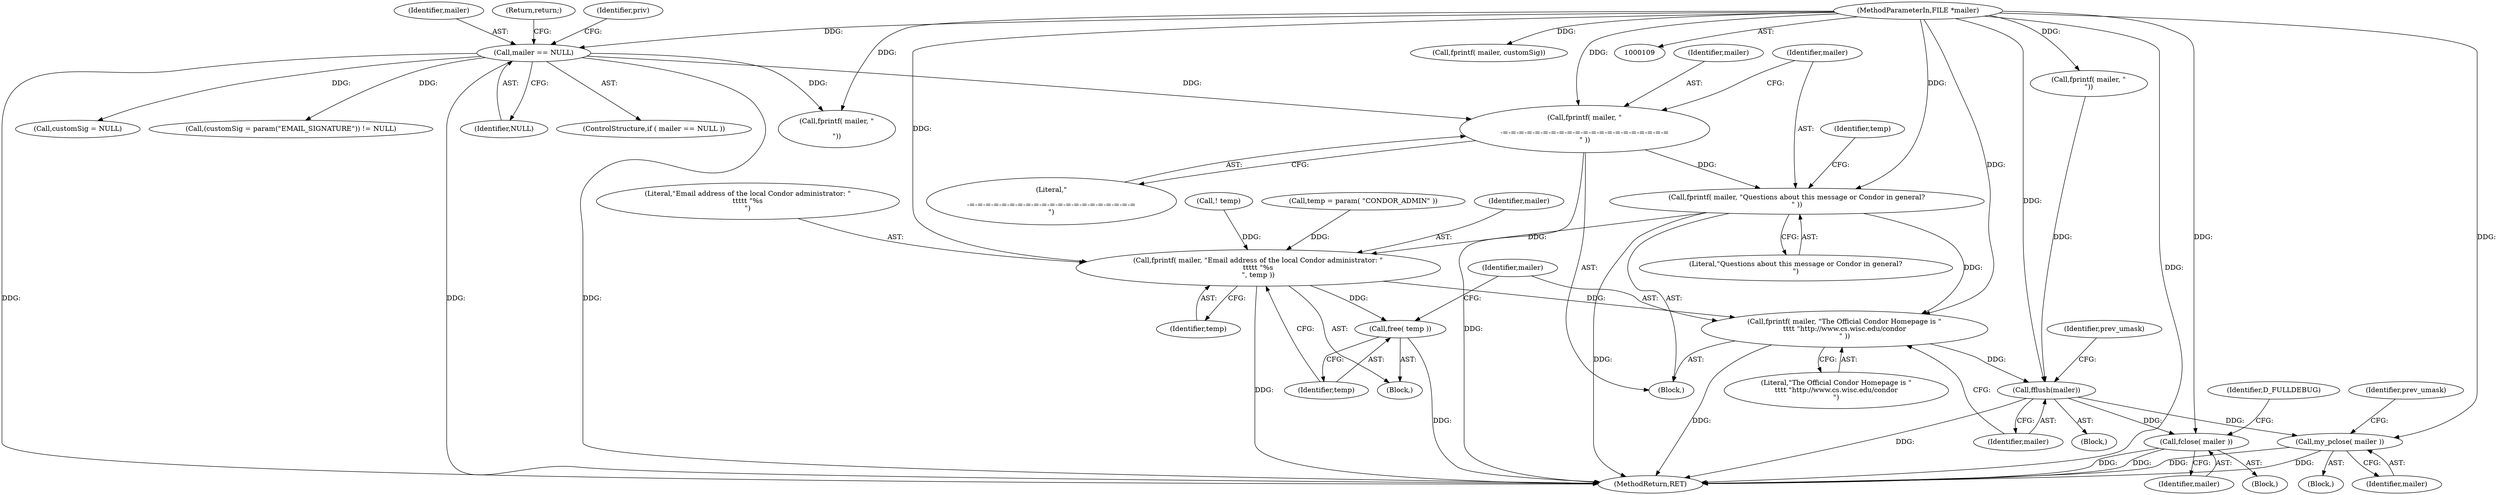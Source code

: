 digraph "0_htcondor_5e5571d1a431eb3c61977b6dd6ec90186ef79867_12@API" {
"1000152" [label="(Call,fprintf( mailer, \"Questions about this message or Condor in general?\n\" ))"];
"1000149" [label="(Call,fprintf( mailer, \"\n\n-=-=-=-=-=-=-=-=-=-=-=-=-=-=-=-=-=-=-=-=-=\n\" ))"];
"1000117" [label="(Call,mailer == NULL)"];
"1000110" [label="(MethodParameterIn,FILE *mailer)"];
"1000170" [label="(Call,fprintf( mailer, \"Email address of the local Condor administrator: \"\n\t\t\t\t\t \"%s\n\", temp ))"];
"1000174" [label="(Call,free( temp ))"];
"1000176" [label="(Call,fprintf( mailer, \"The Official Condor Homepage is \"\n\t\t\t\t \"http://www.cs.wisc.edu/condor\n\" ))"];
"1000179" [label="(Call,fflush(mailer))"];
"1000190" [label="(Call,my_pclose( mailer ))"];
"1000198" [label="(Call,fclose( mailer ))"];
"1000151" [label="(Literal,\"\n\n-=-=-=-=-=-=-=-=-=-=-=-=-=-=-=-=-=-=-=-=-=\n\")"];
"1000150" [label="(Identifier,mailer)"];
"1000117" [label="(Call,mailer == NULL)"];
"1000154" [label="(Literal,\"Questions about this message or Condor in general?\n\")"];
"1000175" [label="(Identifier,temp)"];
"1000180" [label="(Identifier,mailer)"];
"1000142" [label="(Call,fprintf( mailer, \"\n\"))"];
"1000116" [label="(ControlStructure,if ( mailer == NULL ))"];
"1000118" [label="(Identifier,mailer)"];
"1000176" [label="(Call,fprintf( mailer, \"The Official Condor Homepage is \"\n\t\t\t\t \"http://www.cs.wisc.edu/condor\n\" ))"];
"1000119" [label="(Identifier,NULL)"];
"1000169" [label="(Block,)"];
"1000160" [label="(Call,! temp)"];
"1000136" [label="(Call,fprintf( mailer, \"\n\n\"))"];
"1000191" [label="(Identifier,mailer)"];
"1000121" [label="(Return,return;)"];
"1000139" [label="(Call,fprintf( mailer, customSig))"];
"1000177" [label="(Identifier,mailer)"];
"1000110" [label="(MethodParameterIn,FILE *mailer)"];
"1000153" [label="(Identifier,mailer)"];
"1000190" [label="(Call,my_pclose( mailer ))"];
"1000111" [label="(Block,)"];
"1000174" [label="(Call,free( temp ))"];
"1000171" [label="(Identifier,mailer)"];
"1000193" [label="(Block,)"];
"1000156" [label="(Identifier,temp)"];
"1000125" [label="(Call,customSig = NULL)"];
"1000182" [label="(Identifier,prev_umask)"];
"1000189" [label="(Block,)"];
"1000173" [label="(Identifier,temp)"];
"1000179" [label="(Call,fflush(mailer))"];
"1000198" [label="(Call,fclose( mailer ))"];
"1000152" [label="(Call,fprintf( mailer, \"Questions about this message or Condor in general?\n\" ))"];
"1000170" [label="(Call,fprintf( mailer, \"Email address of the local Condor administrator: \"\n\t\t\t\t\t \"%s\n\", temp ))"];
"1000178" [label="(Literal,\"The Official Condor Homepage is \"\n\t\t\t\t \"http://www.cs.wisc.edu/condor\n\")"];
"1000123" [label="(Identifier,priv)"];
"1000149" [label="(Call,fprintf( mailer, \"\n\n-=-=-=-=-=-=-=-=-=-=-=-=-=-=-=-=-=-=-=-=-=\n\" ))"];
"1000234" [label="(Identifier,prev_umask)"];
"1000199" [label="(Identifier,mailer)"];
"1000237" [label="(MethodReturn,RET)"];
"1000129" [label="(Call,(customSig = param(\"EMAIL_SIGNATURE\")) != NULL)"];
"1000201" [label="(Identifier,D_FULLDEBUG)"];
"1000148" [label="(Block,)"];
"1000163" [label="(Call,temp = param( \"CONDOR_ADMIN\" ))"];
"1000172" [label="(Literal,\"Email address of the local Condor administrator: \"\n\t\t\t\t\t \"%s\n\")"];
"1000152" -> "1000148"  [label="AST: "];
"1000152" -> "1000154"  [label="CFG: "];
"1000153" -> "1000152"  [label="AST: "];
"1000154" -> "1000152"  [label="AST: "];
"1000156" -> "1000152"  [label="CFG: "];
"1000152" -> "1000237"  [label="DDG: "];
"1000149" -> "1000152"  [label="DDG: "];
"1000110" -> "1000152"  [label="DDG: "];
"1000152" -> "1000170"  [label="DDG: "];
"1000152" -> "1000176"  [label="DDG: "];
"1000149" -> "1000148"  [label="AST: "];
"1000149" -> "1000151"  [label="CFG: "];
"1000150" -> "1000149"  [label="AST: "];
"1000151" -> "1000149"  [label="AST: "];
"1000153" -> "1000149"  [label="CFG: "];
"1000149" -> "1000237"  [label="DDG: "];
"1000117" -> "1000149"  [label="DDG: "];
"1000110" -> "1000149"  [label="DDG: "];
"1000117" -> "1000116"  [label="AST: "];
"1000117" -> "1000119"  [label="CFG: "];
"1000118" -> "1000117"  [label="AST: "];
"1000119" -> "1000117"  [label="AST: "];
"1000121" -> "1000117"  [label="CFG: "];
"1000123" -> "1000117"  [label="CFG: "];
"1000117" -> "1000237"  [label="DDG: "];
"1000117" -> "1000237"  [label="DDG: "];
"1000117" -> "1000237"  [label="DDG: "];
"1000110" -> "1000117"  [label="DDG: "];
"1000117" -> "1000125"  [label="DDG: "];
"1000117" -> "1000129"  [label="DDG: "];
"1000117" -> "1000136"  [label="DDG: "];
"1000110" -> "1000109"  [label="AST: "];
"1000110" -> "1000237"  [label="DDG: "];
"1000110" -> "1000136"  [label="DDG: "];
"1000110" -> "1000139"  [label="DDG: "];
"1000110" -> "1000142"  [label="DDG: "];
"1000110" -> "1000170"  [label="DDG: "];
"1000110" -> "1000176"  [label="DDG: "];
"1000110" -> "1000179"  [label="DDG: "];
"1000110" -> "1000190"  [label="DDG: "];
"1000110" -> "1000198"  [label="DDG: "];
"1000170" -> "1000169"  [label="AST: "];
"1000170" -> "1000173"  [label="CFG: "];
"1000171" -> "1000170"  [label="AST: "];
"1000172" -> "1000170"  [label="AST: "];
"1000173" -> "1000170"  [label="AST: "];
"1000175" -> "1000170"  [label="CFG: "];
"1000170" -> "1000237"  [label="DDG: "];
"1000163" -> "1000170"  [label="DDG: "];
"1000160" -> "1000170"  [label="DDG: "];
"1000170" -> "1000174"  [label="DDG: "];
"1000170" -> "1000176"  [label="DDG: "];
"1000174" -> "1000169"  [label="AST: "];
"1000174" -> "1000175"  [label="CFG: "];
"1000175" -> "1000174"  [label="AST: "];
"1000177" -> "1000174"  [label="CFG: "];
"1000174" -> "1000237"  [label="DDG: "];
"1000176" -> "1000148"  [label="AST: "];
"1000176" -> "1000178"  [label="CFG: "];
"1000177" -> "1000176"  [label="AST: "];
"1000178" -> "1000176"  [label="AST: "];
"1000180" -> "1000176"  [label="CFG: "];
"1000176" -> "1000237"  [label="DDG: "];
"1000176" -> "1000179"  [label="DDG: "];
"1000179" -> "1000111"  [label="AST: "];
"1000179" -> "1000180"  [label="CFG: "];
"1000180" -> "1000179"  [label="AST: "];
"1000182" -> "1000179"  [label="CFG: "];
"1000179" -> "1000237"  [label="DDG: "];
"1000142" -> "1000179"  [label="DDG: "];
"1000179" -> "1000190"  [label="DDG: "];
"1000179" -> "1000198"  [label="DDG: "];
"1000190" -> "1000189"  [label="AST: "];
"1000190" -> "1000191"  [label="CFG: "];
"1000191" -> "1000190"  [label="AST: "];
"1000234" -> "1000190"  [label="CFG: "];
"1000190" -> "1000237"  [label="DDG: "];
"1000190" -> "1000237"  [label="DDG: "];
"1000198" -> "1000193"  [label="AST: "];
"1000198" -> "1000199"  [label="CFG: "];
"1000199" -> "1000198"  [label="AST: "];
"1000201" -> "1000198"  [label="CFG: "];
"1000198" -> "1000237"  [label="DDG: "];
"1000198" -> "1000237"  [label="DDG: "];
}
